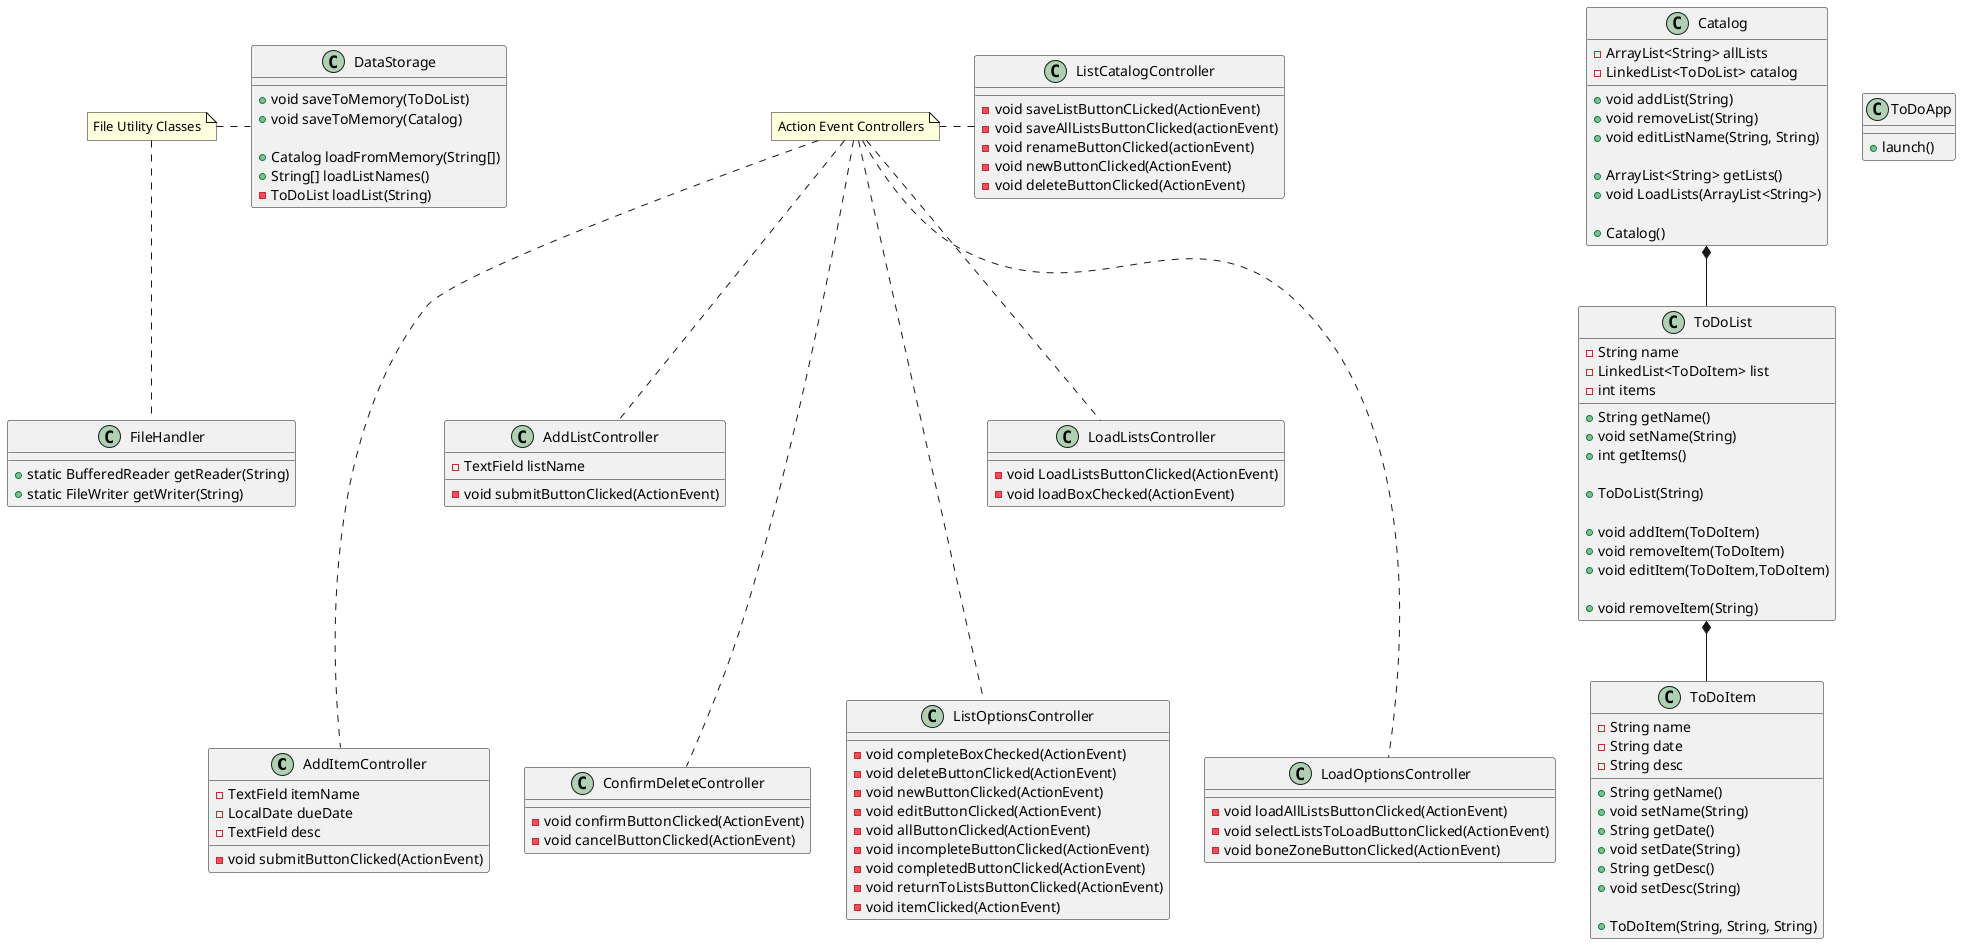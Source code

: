 @startuml
'https://plantuml.com/class-diagram

class AddItemController {
-TextField itemName
-LocalDate dueDate
-TextField desc


-void submitButtonClicked(ActionEvent)
}

class AddListController {
-TextField listName

-void submitButtonClicked(ActionEvent)
}

class ConfirmDeleteController {
-void confirmButtonClicked(ActionEvent)
-void cancelButtonClicked(ActionEvent)
}

class ListCatalogController {
-void saveListButtonCLicked(ActionEvent)
-void saveAllListsButtonClicked(actionEvent)
-void renameButtonClicked(actionEvent)
-void newButtonClicked(ActionEvent)
-void deleteButtonClicked(ActionEvent)
}

class ListOptionsController {
-void completeBoxChecked(ActionEvent)
-void deleteButtonClicked(ActionEvent)
-void newButtonClicked(ActionEvent)
-void editButtonClicked(ActionEvent)
-void allButtonClicked(ActionEvent)
-void incompleteButtonClicked(ActionEvent)
-void completedButtonClicked(ActionEvent)
-void returnToListsButtonClicked(ActionEvent)
-void itemClicked(ActionEvent)
}

class LoadListsController {
-void LoadListsButtonClicked(ActionEvent)
-void loadBoxChecked(ActionEvent)
}

class LoadOptionsController {
-void loadAllListsButtonClicked(ActionEvent)
-void selectListsToLoadButtonClicked(ActionEvent)
-void boneZoneButtonClicked(ActionEvent)
}

class ToDoItem {
-String name
-String date
-String desc

+String getName()
+void setName(String)
+String getDate()
+void setDate(String)
+String getDesc()
+void setDesc(String)

+ToDoItem(String, String, String)
}

class ToDoList {
-String name
-LinkedList<ToDoItem> list
-int items

+String getName()
+void setName(String)
+int getItems()

+ToDoList(String)

+void addItem(ToDoItem)
+void removeItem(ToDoItem)
+void editItem(ToDoItem,ToDoItem)

+void removeItem(String)
}

class Catalog {
-ArrayList<String> allLists
-LinkedList<ToDoList> catalog

+void addList(String)
+void removeList(String)
+void editListName(String, String)

+ArrayList<String> getLists()
+void LoadLists(ArrayList<String>)

+Catalog()
}

class ToDoApp {
+launch()
}

class DataStorage {
+void saveToMemory(ToDoList)
+void saveToMemory(Catalog)

+Catalog loadFromMemory(String[])
+String[] loadListNames()
-ToDoList loadList(String)
}

class FileHandler {
+static BufferedReader getReader(String)
+static FileWriter getWriter(String)
}

Catalog *-- ToDoList
ToDoList *-- ToDoItem

note "File Utility Classes" as n1
n1 . DataStorage
n1 .. FileHandler

note "Action Event Controllers" as n2
n2 .-. AddItemController
n2 .. AddListController
n2 .-. ConfirmDeleteController
n2 . ListCatalogController
n2 .-. ListOptionsController
n2 .. LoadListsController
n2 .-. LoadOptionsController

@enduml